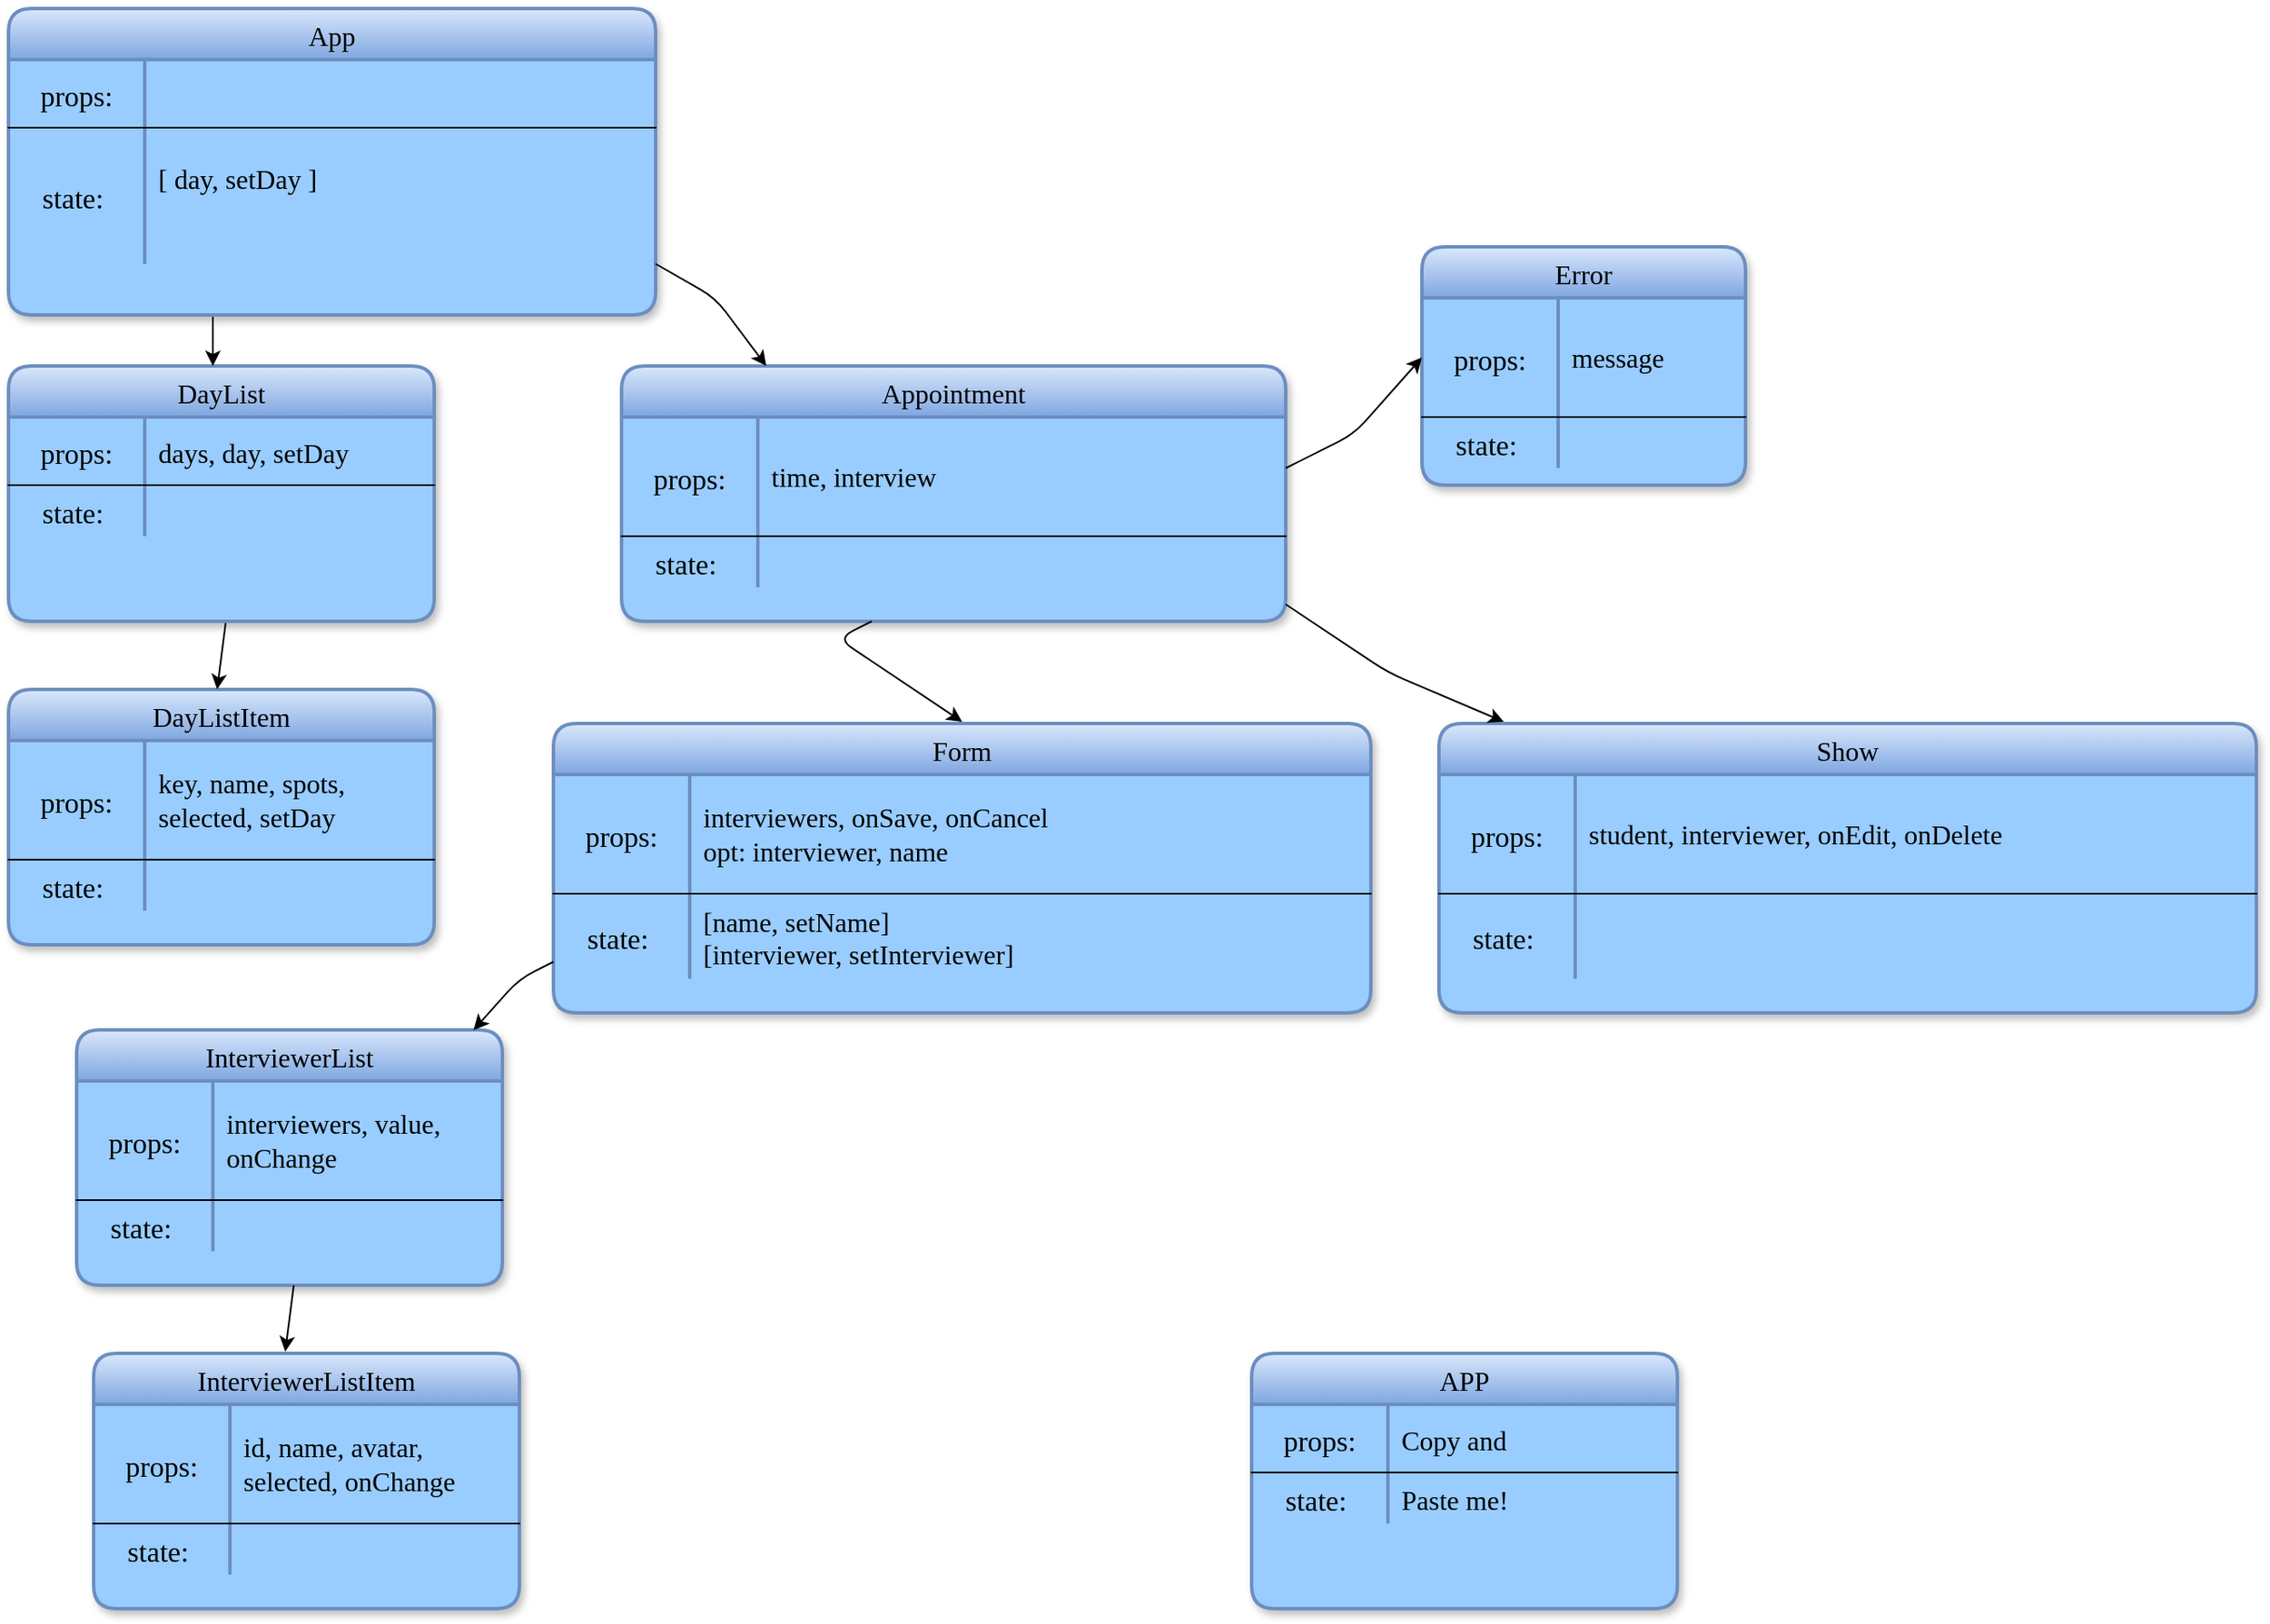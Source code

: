 <mxfile version="13.11.0" type="github">
  <diagram id="R2lEEEUBdFMjLlhIrx00" name="Page-1">
    <mxGraphModel dx="2200" dy="774" grid="1" gridSize="10" guides="1" tooltips="1" connect="1" arrows="1" fold="1" page="1" pageScale="1" pageWidth="850" pageHeight="1100" math="0" shadow="0" extFonts="Permanent Marker^https://fonts.googleapis.com/css?family=Permanent+Marker">
      <root>
        <mxCell id="0" />
        <mxCell id="1" parent="0" />
        <mxCell id="C-vyLk0tnHw3VtMMgP7b-23" value="App" style="shape=table;startSize=30;container=1;collapsible=1;childLayout=tableLayout;fixedRows=1;rowLines=0;fontStyle=0;align=center;resizeLast=1;fillColor=#dae8fc;strokeWidth=2;perimeterSpacing=1;rounded=1;shadow=1;gradientColor=#7ea6e0;swimlaneFillColor=#99CCFF;fontFamily=Permanent Marker;fontSource=https%3A%2F%2Ffonts.googleapis.com%2Fcss%3Ffamily%3DPermanent%2BMarker;fontSize=16;strokeColor=#6c8ebf;" parent="1" vertex="1">
          <mxGeometry x="-760" y="30" width="380" height="180" as="geometry" />
        </mxCell>
        <mxCell id="C-vyLk0tnHw3VtMMgP7b-24" value="" style="shape=partialRectangle;collapsible=0;dropTarget=0;pointerEvents=0;fillColor=none;points=[[0,0.5],[1,0.5]];portConstraint=eastwest;top=0;left=0;right=0;bottom=1;" parent="C-vyLk0tnHw3VtMMgP7b-23" vertex="1">
          <mxGeometry y="30" width="380" height="40" as="geometry" />
        </mxCell>
        <mxCell id="C-vyLk0tnHw3VtMMgP7b-25" value="props:" style="shape=partialRectangle;overflow=hidden;connectable=0;fillColor=none;top=0;left=0;bottom=0;right=0;fontStyle=0;fontFamily=Permanent Marker;fontSource=https%3A%2F%2Ffonts.googleapis.com%2Fcss%3Ffamily%3DPermanent%2BMarker;fontSize=17;strokeColor=none;" parent="C-vyLk0tnHw3VtMMgP7b-24" vertex="1">
          <mxGeometry width="80" height="40" as="geometry" />
        </mxCell>
        <mxCell id="C-vyLk0tnHw3VtMMgP7b-26" value="" style="shape=partialRectangle;overflow=hidden;connectable=0;fillColor=none;top=0;left=0;bottom=0;right=0;align=left;spacingLeft=6;fontStyle=5;dashed=1;strokeColor=none;" parent="C-vyLk0tnHw3VtMMgP7b-24" vertex="1">
          <mxGeometry x="80" width="300" height="40" as="geometry" />
        </mxCell>
        <mxCell id="C-vyLk0tnHw3VtMMgP7b-27" value="" style="shape=partialRectangle;collapsible=0;dropTarget=0;pointerEvents=0;fillColor=none;points=[[0,0.5],[1,0.5]];portConstraint=eastwest;top=0;left=0;right=0;bottom=0;" parent="C-vyLk0tnHw3VtMMgP7b-23" vertex="1">
          <mxGeometry y="70" width="380" height="80" as="geometry" />
        </mxCell>
        <mxCell id="C-vyLk0tnHw3VtMMgP7b-28" value="state: " style="shape=partialRectangle;overflow=hidden;connectable=0;fillColor=none;top=0;left=0;bottom=0;right=0;fontStyle=0;fontFamily=Permanent Marker;fontSource=https%3A%2F%2Ffonts.googleapis.com%2Fcss%3Ffamily%3DPermanent%2BMarker;fontSize=17;strokeColor=none;" parent="C-vyLk0tnHw3VtMMgP7b-27" vertex="1">
          <mxGeometry width="80" height="80" as="geometry" />
        </mxCell>
        <mxCell id="C-vyLk0tnHw3VtMMgP7b-29" value="[ day, setDay ]&#xa;" style="shape=partialRectangle;overflow=hidden;connectable=0;fillColor=none;top=0;left=0;bottom=0;right=0;align=left;spacingLeft=6;fontFamily=Comic Sans MS;fontSize=16;whiteSpace=wrap;" parent="C-vyLk0tnHw3VtMMgP7b-27" vertex="1">
          <mxGeometry x="80" width="300" height="80" as="geometry" />
        </mxCell>
        <mxCell id="A5uWAZjU7SPnxZfKaYR8-1" value="DayList" style="shape=table;startSize=30;container=1;collapsible=1;childLayout=tableLayout;fixedRows=1;rowLines=0;fontStyle=0;align=center;resizeLast=1;fillColor=#dae8fc;strokeWidth=2;perimeterSpacing=1;rounded=1;shadow=1;gradientColor=#7ea6e0;swimlaneFillColor=#99CCFF;fontFamily=Permanent Marker;fontSource=https%3A%2F%2Ffonts.googleapis.com%2Fcss%3Ffamily%3DPermanent%2BMarker;fontSize=16;strokeColor=#6c8ebf;" parent="1" vertex="1">
          <mxGeometry x="-760" y="240" width="250" height="150" as="geometry" />
        </mxCell>
        <mxCell id="A5uWAZjU7SPnxZfKaYR8-2" value="" style="shape=partialRectangle;collapsible=0;dropTarget=0;pointerEvents=0;fillColor=none;points=[[0,0.5],[1,0.5]];portConstraint=eastwest;top=0;left=0;right=0;bottom=1;" parent="A5uWAZjU7SPnxZfKaYR8-1" vertex="1">
          <mxGeometry y="30" width="250" height="40" as="geometry" />
        </mxCell>
        <mxCell id="A5uWAZjU7SPnxZfKaYR8-3" value="props:" style="shape=partialRectangle;overflow=hidden;connectable=0;fillColor=none;top=0;left=0;bottom=0;right=0;fontStyle=0;fontFamily=Permanent Marker;fontSource=https%3A%2F%2Ffonts.googleapis.com%2Fcss%3Ffamily%3DPermanent%2BMarker;fontSize=17;strokeColor=none;" parent="A5uWAZjU7SPnxZfKaYR8-2" vertex="1">
          <mxGeometry width="80" height="40" as="geometry" />
        </mxCell>
        <mxCell id="A5uWAZjU7SPnxZfKaYR8-4" value="days, day, setDay" style="shape=partialRectangle;overflow=hidden;connectable=0;fillColor=none;top=0;left=0;bottom=0;right=0;align=left;spacingLeft=6;fontStyle=0;dashed=1;strokeColor=none;fontFamily=Comic Sans MS;fontSize=16;" parent="A5uWAZjU7SPnxZfKaYR8-2" vertex="1">
          <mxGeometry x="80" width="170" height="40" as="geometry" />
        </mxCell>
        <mxCell id="A5uWAZjU7SPnxZfKaYR8-5" value="" style="shape=partialRectangle;collapsible=0;dropTarget=0;pointerEvents=0;fillColor=none;points=[[0,0.5],[1,0.5]];portConstraint=eastwest;top=0;left=0;right=0;bottom=0;" parent="A5uWAZjU7SPnxZfKaYR8-1" vertex="1">
          <mxGeometry y="70" width="250" height="30" as="geometry" />
        </mxCell>
        <mxCell id="A5uWAZjU7SPnxZfKaYR8-6" value="state: " style="shape=partialRectangle;overflow=hidden;connectable=0;fillColor=none;top=0;left=0;bottom=0;right=0;fontStyle=0;fontFamily=Permanent Marker;fontSource=https%3A%2F%2Ffonts.googleapis.com%2Fcss%3Ffamily%3DPermanent%2BMarker;fontSize=17;strokeColor=none;" parent="A5uWAZjU7SPnxZfKaYR8-5" vertex="1">
          <mxGeometry width="80" height="30" as="geometry" />
        </mxCell>
        <mxCell id="A5uWAZjU7SPnxZfKaYR8-7" value="" style="shape=partialRectangle;overflow=hidden;connectable=0;fillColor=none;top=0;left=0;bottom=0;right=0;align=left;spacingLeft=6;fontFamily=Comic Sans MS;fontSize=16;" parent="A5uWAZjU7SPnxZfKaYR8-5" vertex="1">
          <mxGeometry x="80" width="170" height="30" as="geometry" />
        </mxCell>
        <mxCell id="A5uWAZjU7SPnxZfKaYR8-8" value="DayListItem" style="shape=table;startSize=30;container=1;collapsible=1;childLayout=tableLayout;fixedRows=1;rowLines=0;fontStyle=0;align=center;resizeLast=1;fillColor=#dae8fc;strokeWidth=2;perimeterSpacing=1;rounded=1;shadow=1;gradientColor=#7ea6e0;swimlaneFillColor=#99CCFF;fontFamily=Permanent Marker;fontSource=https%3A%2F%2Ffonts.googleapis.com%2Fcss%3Ffamily%3DPermanent%2BMarker;fontSize=16;strokeColor=#6c8ebf;" parent="1" vertex="1">
          <mxGeometry x="-760" y="430" width="250" height="150" as="geometry" />
        </mxCell>
        <mxCell id="A5uWAZjU7SPnxZfKaYR8-9" value="" style="shape=partialRectangle;collapsible=0;dropTarget=0;pointerEvents=0;fillColor=none;points=[[0,0.5],[1,0.5]];portConstraint=eastwest;top=0;left=0;right=0;bottom=1;" parent="A5uWAZjU7SPnxZfKaYR8-8" vertex="1">
          <mxGeometry y="30" width="250" height="70" as="geometry" />
        </mxCell>
        <mxCell id="A5uWAZjU7SPnxZfKaYR8-10" value="props:" style="shape=partialRectangle;overflow=hidden;connectable=0;fillColor=none;top=0;left=0;bottom=0;right=0;fontStyle=0;fontFamily=Permanent Marker;fontSource=https%3A%2F%2Ffonts.googleapis.com%2Fcss%3Ffamily%3DPermanent%2BMarker;fontSize=17;strokeColor=none;" parent="A5uWAZjU7SPnxZfKaYR8-9" vertex="1">
          <mxGeometry width="80" height="70" as="geometry" />
        </mxCell>
        <mxCell id="A5uWAZjU7SPnxZfKaYR8-11" value="key, name, spots, selected, setDay" style="shape=partialRectangle;overflow=hidden;connectable=0;fillColor=none;top=0;left=0;bottom=0;right=0;align=left;spacingLeft=6;fontStyle=0;dashed=1;strokeColor=none;fontSize=16;fontFamily=Comic Sans MS;whiteSpace=wrap;" parent="A5uWAZjU7SPnxZfKaYR8-9" vertex="1">
          <mxGeometry x="80" width="170" height="70" as="geometry" />
        </mxCell>
        <mxCell id="A5uWAZjU7SPnxZfKaYR8-12" value="" style="shape=partialRectangle;collapsible=0;dropTarget=0;pointerEvents=0;fillColor=none;points=[[0,0.5],[1,0.5]];portConstraint=eastwest;top=0;left=0;right=0;bottom=0;" parent="A5uWAZjU7SPnxZfKaYR8-8" vertex="1">
          <mxGeometry y="100" width="250" height="30" as="geometry" />
        </mxCell>
        <mxCell id="A5uWAZjU7SPnxZfKaYR8-13" value="state: " style="shape=partialRectangle;overflow=hidden;connectable=0;fillColor=none;top=0;left=0;bottom=0;right=0;fontStyle=0;fontFamily=Permanent Marker;fontSource=https%3A%2F%2Ffonts.googleapis.com%2Fcss%3Ffamily%3DPermanent%2BMarker;fontSize=17;strokeColor=none;" parent="A5uWAZjU7SPnxZfKaYR8-12" vertex="1">
          <mxGeometry width="80" height="30" as="geometry" />
        </mxCell>
        <mxCell id="A5uWAZjU7SPnxZfKaYR8-14" value="" style="shape=partialRectangle;overflow=hidden;connectable=0;fillColor=none;top=0;left=0;bottom=0;right=0;align=left;spacingLeft=6;" parent="A5uWAZjU7SPnxZfKaYR8-12" vertex="1">
          <mxGeometry x="80" width="170" height="30" as="geometry" />
        </mxCell>
        <mxCell id="A5uWAZjU7SPnxZfKaYR8-15" value="InterviewerList" style="shape=table;startSize=30;container=1;collapsible=1;childLayout=tableLayout;fixedRows=1;rowLines=0;fontStyle=0;align=center;resizeLast=1;fillColor=#dae8fc;strokeWidth=2;perimeterSpacing=1;rounded=1;shadow=1;gradientColor=#7ea6e0;swimlaneFillColor=#99CCFF;fontFamily=Permanent Marker;fontSource=https%3A%2F%2Ffonts.googleapis.com%2Fcss%3Ffamily%3DPermanent%2BMarker;fontSize=16;strokeColor=#6c8ebf;" parent="1" vertex="1">
          <mxGeometry x="-720" y="630" width="250" height="150" as="geometry" />
        </mxCell>
        <mxCell id="A5uWAZjU7SPnxZfKaYR8-16" value="" style="shape=partialRectangle;collapsible=0;dropTarget=0;pointerEvents=0;fillColor=none;points=[[0,0.5],[1,0.5]];portConstraint=eastwest;top=0;left=0;right=0;bottom=1;" parent="A5uWAZjU7SPnxZfKaYR8-15" vertex="1">
          <mxGeometry y="30" width="250" height="70" as="geometry" />
        </mxCell>
        <mxCell id="A5uWAZjU7SPnxZfKaYR8-17" value="props:" style="shape=partialRectangle;overflow=hidden;connectable=0;fillColor=none;top=0;left=0;bottom=0;right=0;fontStyle=0;fontFamily=Permanent Marker;fontSource=https%3A%2F%2Ffonts.googleapis.com%2Fcss%3Ffamily%3DPermanent%2BMarker;fontSize=17;strokeColor=none;" parent="A5uWAZjU7SPnxZfKaYR8-16" vertex="1">
          <mxGeometry width="80" height="70" as="geometry" />
        </mxCell>
        <mxCell id="A5uWAZjU7SPnxZfKaYR8-18" value="interviewers, value, onChange" style="shape=partialRectangle;overflow=hidden;connectable=0;fillColor=none;top=0;left=0;bottom=0;right=0;align=left;spacingLeft=6;fontStyle=0;dashed=1;strokeColor=none;fontFamily=Comic Sans MS;fontSize=16;whiteSpace=wrap;labelBorderColor=none;" parent="A5uWAZjU7SPnxZfKaYR8-16" vertex="1">
          <mxGeometry x="80" width="170" height="70" as="geometry" />
        </mxCell>
        <mxCell id="A5uWAZjU7SPnxZfKaYR8-19" value="" style="shape=partialRectangle;collapsible=0;dropTarget=0;pointerEvents=0;fillColor=none;points=[[0,0.5],[1,0.5]];portConstraint=eastwest;top=0;left=0;right=0;bottom=0;" parent="A5uWAZjU7SPnxZfKaYR8-15" vertex="1">
          <mxGeometry y="100" width="250" height="30" as="geometry" />
        </mxCell>
        <mxCell id="A5uWAZjU7SPnxZfKaYR8-20" value="state: " style="shape=partialRectangle;overflow=hidden;connectable=0;fillColor=none;top=0;left=0;bottom=0;right=0;fontStyle=0;fontFamily=Permanent Marker;fontSource=https%3A%2F%2Ffonts.googleapis.com%2Fcss%3Ffamily%3DPermanent%2BMarker;fontSize=17;strokeColor=none;" parent="A5uWAZjU7SPnxZfKaYR8-19" vertex="1">
          <mxGeometry width="80" height="30" as="geometry" />
        </mxCell>
        <mxCell id="A5uWAZjU7SPnxZfKaYR8-21" value="" style="shape=partialRectangle;overflow=hidden;connectable=0;fillColor=none;top=0;left=0;bottom=0;right=0;align=left;spacingLeft=6;" parent="A5uWAZjU7SPnxZfKaYR8-19" vertex="1">
          <mxGeometry x="80" width="170" height="30" as="geometry" />
        </mxCell>
        <mxCell id="A5uWAZjU7SPnxZfKaYR8-22" value="APP" style="shape=table;startSize=30;container=1;collapsible=1;childLayout=tableLayout;fixedRows=1;rowLines=0;fontStyle=0;align=center;resizeLast=1;fillColor=#dae8fc;strokeWidth=2;perimeterSpacing=1;rounded=1;shadow=1;gradientColor=#7ea6e0;swimlaneFillColor=#99CCFF;fontFamily=Permanent Marker;fontSource=https%3A%2F%2Ffonts.googleapis.com%2Fcss%3Ffamily%3DPermanent%2BMarker;fontSize=16;strokeColor=#6c8ebf;" parent="1" vertex="1">
          <mxGeometry x="-30" y="820" width="250" height="150" as="geometry" />
        </mxCell>
        <mxCell id="A5uWAZjU7SPnxZfKaYR8-23" value="" style="shape=partialRectangle;collapsible=0;dropTarget=0;pointerEvents=0;fillColor=none;points=[[0,0.5],[1,0.5]];portConstraint=eastwest;top=0;left=0;right=0;bottom=1;" parent="A5uWAZjU7SPnxZfKaYR8-22" vertex="1">
          <mxGeometry y="30" width="250" height="40" as="geometry" />
        </mxCell>
        <mxCell id="A5uWAZjU7SPnxZfKaYR8-24" value="props:" style="shape=partialRectangle;overflow=hidden;connectable=0;fillColor=none;top=0;left=0;bottom=0;right=0;fontStyle=0;fontFamily=Permanent Marker;fontSource=https%3A%2F%2Ffonts.googleapis.com%2Fcss%3Ffamily%3DPermanent%2BMarker;fontSize=17;strokeColor=none;" parent="A5uWAZjU7SPnxZfKaYR8-23" vertex="1">
          <mxGeometry width="80" height="40" as="geometry" />
        </mxCell>
        <mxCell id="A5uWAZjU7SPnxZfKaYR8-25" value="Copy and" style="shape=partialRectangle;overflow=hidden;connectable=0;fillColor=none;top=0;left=0;bottom=0;right=0;align=left;spacingLeft=6;fontStyle=0;dashed=1;strokeColor=none;fontFamily=Comic Sans MS;fontSize=16;" parent="A5uWAZjU7SPnxZfKaYR8-23" vertex="1">
          <mxGeometry x="80" width="170" height="40" as="geometry" />
        </mxCell>
        <mxCell id="A5uWAZjU7SPnxZfKaYR8-26" value="" style="shape=partialRectangle;collapsible=0;dropTarget=0;pointerEvents=0;fillColor=none;points=[[0,0.5],[1,0.5]];portConstraint=eastwest;top=0;left=0;right=0;bottom=0;" parent="A5uWAZjU7SPnxZfKaYR8-22" vertex="1">
          <mxGeometry y="70" width="250" height="30" as="geometry" />
        </mxCell>
        <mxCell id="A5uWAZjU7SPnxZfKaYR8-27" value="state: " style="shape=partialRectangle;overflow=hidden;connectable=0;fillColor=none;top=0;left=0;bottom=0;right=0;fontStyle=0;fontFamily=Permanent Marker;fontSource=https%3A%2F%2Ffonts.googleapis.com%2Fcss%3Ffamily%3DPermanent%2BMarker;fontSize=17;strokeColor=none;" parent="A5uWAZjU7SPnxZfKaYR8-26" vertex="1">
          <mxGeometry width="80" height="30" as="geometry" />
        </mxCell>
        <mxCell id="A5uWAZjU7SPnxZfKaYR8-28" value="Paste me!" style="shape=partialRectangle;overflow=hidden;connectable=0;fillColor=none;top=0;left=0;bottom=0;right=0;align=left;spacingLeft=6;fontFamily=Comic Sans MS;fontSize=16;" parent="A5uWAZjU7SPnxZfKaYR8-26" vertex="1">
          <mxGeometry x="80" width="170" height="30" as="geometry" />
        </mxCell>
        <mxCell id="A5uWAZjU7SPnxZfKaYR8-29" value="" style="endArrow=classic;html=1;fontFamily=Comic Sans MS;fontSize=16;" parent="1" edge="1">
          <mxGeometry width="50" height="50" relative="1" as="geometry">
            <mxPoint x="-640" y="211" as="sourcePoint" />
            <mxPoint x="-640" y="240" as="targetPoint" />
          </mxGeometry>
        </mxCell>
        <mxCell id="A5uWAZjU7SPnxZfKaYR8-30" value="" style="endArrow=classic;html=1;fontFamily=Comic Sans MS;fontSize=16;exitX=0.5;exitY=1;exitDx=0;exitDy=0;" parent="1" edge="1">
          <mxGeometry width="50" height="50" relative="1" as="geometry">
            <mxPoint x="-632.5" y="391" as="sourcePoint" />
            <mxPoint x="-637.5" y="430" as="targetPoint" />
          </mxGeometry>
        </mxCell>
        <mxCell id="02ypSgLtWr1g-AYpHdK3-1" value="InterviewerListItem" style="shape=table;startSize=30;container=1;collapsible=1;childLayout=tableLayout;fixedRows=1;rowLines=0;fontStyle=0;align=center;resizeLast=1;fillColor=#dae8fc;strokeWidth=2;perimeterSpacing=1;rounded=1;shadow=1;gradientColor=#7ea6e0;swimlaneFillColor=#99CCFF;fontFamily=Permanent Marker;fontSource=https%3A%2F%2Ffonts.googleapis.com%2Fcss%3Ffamily%3DPermanent%2BMarker;fontSize=16;strokeColor=#6c8ebf;" parent="1" vertex="1">
          <mxGeometry x="-710" y="820" width="250" height="150" as="geometry" />
        </mxCell>
        <mxCell id="02ypSgLtWr1g-AYpHdK3-2" value="" style="shape=partialRectangle;collapsible=0;dropTarget=0;pointerEvents=0;fillColor=none;points=[[0,0.5],[1,0.5]];portConstraint=eastwest;top=0;left=0;right=0;bottom=1;" parent="02ypSgLtWr1g-AYpHdK3-1" vertex="1">
          <mxGeometry y="30" width="250" height="70" as="geometry" />
        </mxCell>
        <mxCell id="02ypSgLtWr1g-AYpHdK3-3" value="props:" style="shape=partialRectangle;overflow=hidden;connectable=0;fillColor=none;top=0;left=0;bottom=0;right=0;fontStyle=0;fontFamily=Permanent Marker;fontSource=https%3A%2F%2Ffonts.googleapis.com%2Fcss%3Ffamily%3DPermanent%2BMarker;fontSize=17;strokeColor=none;" parent="02ypSgLtWr1g-AYpHdK3-2" vertex="1">
          <mxGeometry width="80" height="70" as="geometry" />
        </mxCell>
        <mxCell id="02ypSgLtWr1g-AYpHdK3-4" value="id, name, avatar, selected, onChange" style="shape=partialRectangle;overflow=hidden;connectable=0;fillColor=none;top=0;left=0;bottom=0;right=0;align=left;spacingLeft=6;fontStyle=0;dashed=1;strokeColor=none;fontFamily=Comic Sans MS;fontSize=16;whiteSpace=wrap;" parent="02ypSgLtWr1g-AYpHdK3-2" vertex="1">
          <mxGeometry x="80" width="170" height="70" as="geometry" />
        </mxCell>
        <mxCell id="02ypSgLtWr1g-AYpHdK3-5" value="" style="shape=partialRectangle;collapsible=0;dropTarget=0;pointerEvents=0;fillColor=none;points=[[0,0.5],[1,0.5]];portConstraint=eastwest;top=0;left=0;right=0;bottom=0;" parent="02ypSgLtWr1g-AYpHdK3-1" vertex="1">
          <mxGeometry y="100" width="250" height="30" as="geometry" />
        </mxCell>
        <mxCell id="02ypSgLtWr1g-AYpHdK3-6" value="state: " style="shape=partialRectangle;overflow=hidden;connectable=0;fillColor=none;top=0;left=0;bottom=0;right=0;fontStyle=0;fontFamily=Permanent Marker;fontSource=https%3A%2F%2Ffonts.googleapis.com%2Fcss%3Ffamily%3DPermanent%2BMarker;fontSize=17;strokeColor=none;" parent="02ypSgLtWr1g-AYpHdK3-5" vertex="1">
          <mxGeometry width="80" height="30" as="geometry" />
        </mxCell>
        <mxCell id="02ypSgLtWr1g-AYpHdK3-7" value="" style="shape=partialRectangle;overflow=hidden;connectable=0;fillColor=none;top=0;left=0;bottom=0;right=0;align=left;spacingLeft=6;fontFamily=Comic Sans MS;fontSize=16;" parent="02ypSgLtWr1g-AYpHdK3-5" vertex="1">
          <mxGeometry x="80" width="170" height="30" as="geometry" />
        </mxCell>
        <mxCell id="02ypSgLtWr1g-AYpHdK3-9" value="" style="endArrow=classic;html=1;fontFamily=Comic Sans MS;fontSize=16;exitX=0.5;exitY=1;exitDx=0;exitDy=0;" parent="1" edge="1">
          <mxGeometry width="50" height="50" relative="1" as="geometry">
            <mxPoint x="-592.5" y="780" as="sourcePoint" />
            <mxPoint x="-597.5" y="819" as="targetPoint" />
          </mxGeometry>
        </mxCell>
        <mxCell id="02ypSgLtWr1g-AYpHdK3-10" value="Appointment" style="shape=table;startSize=30;container=1;collapsible=1;childLayout=tableLayout;fixedRows=1;rowLines=0;fontStyle=0;align=center;resizeLast=1;fillColor=#dae8fc;strokeWidth=2;perimeterSpacing=1;rounded=1;shadow=1;gradientColor=#7ea6e0;swimlaneFillColor=#99CCFF;fontFamily=Permanent Marker;fontSource=https%3A%2F%2Ffonts.googleapis.com%2Fcss%3Ffamily%3DPermanent%2BMarker;fontSize=16;strokeColor=#6c8ebf;" parent="1" vertex="1">
          <mxGeometry x="-400" y="240" width="390" height="150" as="geometry" />
        </mxCell>
        <mxCell id="02ypSgLtWr1g-AYpHdK3-11" value="" style="shape=partialRectangle;collapsible=0;dropTarget=0;pointerEvents=0;fillColor=none;points=[[0,0.5],[1,0.5]];portConstraint=eastwest;top=0;left=0;right=0;bottom=1;" parent="02ypSgLtWr1g-AYpHdK3-10" vertex="1">
          <mxGeometry y="30" width="390" height="70" as="geometry" />
        </mxCell>
        <mxCell id="02ypSgLtWr1g-AYpHdK3-12" value="props:" style="shape=partialRectangle;overflow=hidden;connectable=0;fillColor=none;top=0;left=0;bottom=0;right=0;fontStyle=0;fontFamily=Permanent Marker;fontSource=https%3A%2F%2Ffonts.googleapis.com%2Fcss%3Ffamily%3DPermanent%2BMarker;fontSize=17;strokeColor=none;" parent="02ypSgLtWr1g-AYpHdK3-11" vertex="1">
          <mxGeometry width="80" height="70" as="geometry" />
        </mxCell>
        <mxCell id="02ypSgLtWr1g-AYpHdK3-13" value="time, interview" style="shape=partialRectangle;overflow=hidden;connectable=0;fillColor=none;top=0;left=0;bottom=0;right=0;align=left;spacingLeft=6;fontStyle=0;dashed=1;strokeColor=none;fontFamily=Comic Sans MS;fontSize=16;whiteSpace=wrap;labelBorderColor=none;" parent="02ypSgLtWr1g-AYpHdK3-11" vertex="1">
          <mxGeometry x="80" width="310" height="70" as="geometry" />
        </mxCell>
        <mxCell id="02ypSgLtWr1g-AYpHdK3-14" value="" style="shape=partialRectangle;collapsible=0;dropTarget=0;pointerEvents=0;fillColor=none;points=[[0,0.5],[1,0.5]];portConstraint=eastwest;top=0;left=0;right=0;bottom=0;" parent="02ypSgLtWr1g-AYpHdK3-10" vertex="1">
          <mxGeometry y="100" width="390" height="30" as="geometry" />
        </mxCell>
        <mxCell id="02ypSgLtWr1g-AYpHdK3-15" value="state: " style="shape=partialRectangle;overflow=hidden;connectable=0;fillColor=none;top=0;left=0;bottom=0;right=0;fontStyle=0;fontFamily=Permanent Marker;fontSource=https%3A%2F%2Ffonts.googleapis.com%2Fcss%3Ffamily%3DPermanent%2BMarker;fontSize=17;strokeColor=none;" parent="02ypSgLtWr1g-AYpHdK3-14" vertex="1">
          <mxGeometry width="80" height="30" as="geometry" />
        </mxCell>
        <mxCell id="02ypSgLtWr1g-AYpHdK3-16" value="" style="shape=partialRectangle;overflow=hidden;connectable=0;fillColor=none;top=0;left=0;bottom=0;right=0;align=left;spacingLeft=6;" parent="02ypSgLtWr1g-AYpHdK3-14" vertex="1">
          <mxGeometry x="80" width="310" height="30" as="geometry" />
        </mxCell>
        <mxCell id="02ypSgLtWr1g-AYpHdK3-17" value="" style="endArrow=classic;html=1;fontFamily=Comic Sans MS;fontSize=16;exitX=0.5;exitY=1;exitDx=0;exitDy=0;" parent="1" edge="1">
          <mxGeometry width="50" height="50" relative="1" as="geometry">
            <mxPoint x="-380" y="180" as="sourcePoint" />
            <mxPoint x="-315" y="240" as="targetPoint" />
            <Array as="points">
              <mxPoint x="-345" y="200" />
            </Array>
          </mxGeometry>
        </mxCell>
        <mxCell id="02ypSgLtWr1g-AYpHdK3-18" value="Form" style="shape=table;startSize=30;container=1;collapsible=1;childLayout=tableLayout;fixedRows=1;rowLines=0;fontStyle=0;align=center;resizeLast=1;fillColor=#dae8fc;strokeWidth=2;perimeterSpacing=1;rounded=1;shadow=1;gradientColor=#7ea6e0;swimlaneFillColor=#99CCFF;fontFamily=Permanent Marker;fontSource=https%3A%2F%2Ffonts.googleapis.com%2Fcss%3Ffamily%3DPermanent%2BMarker;fontSize=16;strokeColor=#6c8ebf;" parent="1" vertex="1">
          <mxGeometry x="-440" y="450" width="480" height="170" as="geometry" />
        </mxCell>
        <mxCell id="02ypSgLtWr1g-AYpHdK3-19" value="" style="shape=partialRectangle;collapsible=0;dropTarget=0;pointerEvents=0;fillColor=none;points=[[0,0.5],[1,0.5]];portConstraint=eastwest;top=0;left=0;right=0;bottom=1;" parent="02ypSgLtWr1g-AYpHdK3-18" vertex="1">
          <mxGeometry y="30" width="480" height="70" as="geometry" />
        </mxCell>
        <mxCell id="02ypSgLtWr1g-AYpHdK3-20" value="props:" style="shape=partialRectangle;overflow=hidden;connectable=0;fillColor=none;top=0;left=0;bottom=0;right=0;fontStyle=0;fontFamily=Permanent Marker;fontSource=https%3A%2F%2Ffonts.googleapis.com%2Fcss%3Ffamily%3DPermanent%2BMarker;fontSize=17;strokeColor=none;" parent="02ypSgLtWr1g-AYpHdK3-19" vertex="1">
          <mxGeometry width="80" height="70" as="geometry" />
        </mxCell>
        <mxCell id="02ypSgLtWr1g-AYpHdK3-21" value="interviewers, onSave, onCancel&#xa;opt: interviewer, name " style="shape=partialRectangle;overflow=hidden;connectable=0;fillColor=none;top=0;left=0;bottom=0;right=0;align=left;spacingLeft=6;fontStyle=0;dashed=1;strokeColor=none;fontSize=16;fontFamily=Comic Sans MS;whiteSpace=wrap;" parent="02ypSgLtWr1g-AYpHdK3-19" vertex="1">
          <mxGeometry x="80" width="400" height="70" as="geometry" />
        </mxCell>
        <mxCell id="02ypSgLtWr1g-AYpHdK3-22" value="" style="shape=partialRectangle;collapsible=0;dropTarget=0;pointerEvents=0;fillColor=none;points=[[0,0.5],[1,0.5]];portConstraint=eastwest;top=0;left=0;right=0;bottom=0;" parent="02ypSgLtWr1g-AYpHdK3-18" vertex="1">
          <mxGeometry y="100" width="480" height="50" as="geometry" />
        </mxCell>
        <mxCell id="02ypSgLtWr1g-AYpHdK3-23" value="state: " style="shape=partialRectangle;overflow=hidden;connectable=0;fillColor=none;top=0;left=0;bottom=0;right=0;fontStyle=0;fontFamily=Permanent Marker;fontSource=https%3A%2F%2Ffonts.googleapis.com%2Fcss%3Ffamily%3DPermanent%2BMarker;fontSize=17;strokeColor=none;" parent="02ypSgLtWr1g-AYpHdK3-22" vertex="1">
          <mxGeometry width="80" height="50" as="geometry" />
        </mxCell>
        <mxCell id="02ypSgLtWr1g-AYpHdK3-24" value="[name, setName]&#xa;[interviewer, setInterviewer]" style="shape=partialRectangle;overflow=hidden;connectable=0;fillColor=none;top=0;left=0;bottom=0;right=0;align=left;spacingLeft=6;fontFamily=Comic Sans MS;fontSize=16;" parent="02ypSgLtWr1g-AYpHdK3-22" vertex="1">
          <mxGeometry x="80" width="400" height="50" as="geometry" />
        </mxCell>
        <mxCell id="02ypSgLtWr1g-AYpHdK3-25" value="" style="endArrow=classic;html=1;fontFamily=Comic Sans MS;fontSize=16;exitX=0.5;exitY=1;exitDx=0;exitDy=0;entryX=0.929;entryY=0.007;entryDx=0;entryDy=0;entryPerimeter=0;" parent="1" target="A5uWAZjU7SPnxZfKaYR8-15" edge="1">
          <mxGeometry width="50" height="50" relative="1" as="geometry">
            <mxPoint x="-440" y="590" as="sourcePoint" />
            <mxPoint x="-470" y="630" as="targetPoint" />
            <Array as="points">
              <mxPoint x="-460" y="600" />
            </Array>
          </mxGeometry>
        </mxCell>
        <mxCell id="02ypSgLtWr1g-AYpHdK3-26" value="" style="endArrow=classic;html=1;fontFamily=Comic Sans MS;fontSize=16;exitX=0.5;exitY=1;exitDx=0;exitDy=0;entryX=0.5;entryY=0;entryDx=0;entryDy=0;" parent="1" target="02ypSgLtWr1g-AYpHdK3-18" edge="1">
          <mxGeometry width="50" height="50" relative="1" as="geometry">
            <mxPoint x="-253.11" y="390" as="sourcePoint" />
            <mxPoint x="-300.002" y="430.064" as="targetPoint" />
            <Array as="points">
              <mxPoint x="-273.11" y="400" />
            </Array>
          </mxGeometry>
        </mxCell>
        <mxCell id="z_MG7DtzihgUTZtoQgtq-1" value="Show" style="shape=table;startSize=30;container=1;collapsible=1;childLayout=tableLayout;fixedRows=1;rowLines=0;fontStyle=0;align=center;resizeLast=1;fillColor=#dae8fc;strokeWidth=2;perimeterSpacing=1;rounded=1;shadow=1;gradientColor=#7ea6e0;swimlaneFillColor=#99CCFF;fontFamily=Permanent Marker;fontSource=https%3A%2F%2Ffonts.googleapis.com%2Fcss%3Ffamily%3DPermanent%2BMarker;fontSize=16;strokeColor=#6c8ebf;" vertex="1" parent="1">
          <mxGeometry x="80" y="450" width="480" height="170" as="geometry" />
        </mxCell>
        <mxCell id="z_MG7DtzihgUTZtoQgtq-2" value="" style="shape=partialRectangle;collapsible=0;dropTarget=0;pointerEvents=0;fillColor=none;points=[[0,0.5],[1,0.5]];portConstraint=eastwest;top=0;left=0;right=0;bottom=1;" vertex="1" parent="z_MG7DtzihgUTZtoQgtq-1">
          <mxGeometry y="30" width="480" height="70" as="geometry" />
        </mxCell>
        <mxCell id="z_MG7DtzihgUTZtoQgtq-3" value="props:" style="shape=partialRectangle;overflow=hidden;connectable=0;fillColor=none;top=0;left=0;bottom=0;right=0;fontStyle=0;fontFamily=Permanent Marker;fontSource=https%3A%2F%2Ffonts.googleapis.com%2Fcss%3Ffamily%3DPermanent%2BMarker;fontSize=17;strokeColor=none;" vertex="1" parent="z_MG7DtzihgUTZtoQgtq-2">
          <mxGeometry width="80" height="70" as="geometry" />
        </mxCell>
        <mxCell id="z_MG7DtzihgUTZtoQgtq-4" value="student, interviewer, onEdit, onDelete" style="shape=partialRectangle;overflow=hidden;connectable=0;fillColor=none;top=0;left=0;bottom=0;right=0;align=left;spacingLeft=6;fontStyle=0;dashed=1;strokeColor=none;fontSize=16;fontFamily=Comic Sans MS;whiteSpace=wrap;" vertex="1" parent="z_MG7DtzihgUTZtoQgtq-2">
          <mxGeometry x="80" width="400" height="70" as="geometry" />
        </mxCell>
        <mxCell id="z_MG7DtzihgUTZtoQgtq-5" value="" style="shape=partialRectangle;collapsible=0;dropTarget=0;pointerEvents=0;fillColor=none;points=[[0,0.5],[1,0.5]];portConstraint=eastwest;top=0;left=0;right=0;bottom=0;" vertex="1" parent="z_MG7DtzihgUTZtoQgtq-1">
          <mxGeometry y="100" width="480" height="50" as="geometry" />
        </mxCell>
        <mxCell id="z_MG7DtzihgUTZtoQgtq-6" value="state: " style="shape=partialRectangle;overflow=hidden;connectable=0;fillColor=none;top=0;left=0;bottom=0;right=0;fontStyle=0;fontFamily=Permanent Marker;fontSource=https%3A%2F%2Ffonts.googleapis.com%2Fcss%3Ffamily%3DPermanent%2BMarker;fontSize=17;strokeColor=none;" vertex="1" parent="z_MG7DtzihgUTZtoQgtq-5">
          <mxGeometry width="80" height="50" as="geometry" />
        </mxCell>
        <mxCell id="z_MG7DtzihgUTZtoQgtq-7" value="" style="shape=partialRectangle;overflow=hidden;connectable=0;fillColor=none;top=0;left=0;bottom=0;right=0;align=left;spacingLeft=6;fontFamily=Comic Sans MS;fontSize=16;" vertex="1" parent="z_MG7DtzihgUTZtoQgtq-5">
          <mxGeometry x="80" width="400" height="50" as="geometry" />
        </mxCell>
        <mxCell id="z_MG7DtzihgUTZtoQgtq-8" value="" style="endArrow=classic;html=1;fontFamily=Comic Sans MS;fontSize=16;" edge="1" parent="1" target="z_MG7DtzihgUTZtoQgtq-1">
          <mxGeometry width="50" height="50" relative="1" as="geometry">
            <mxPoint x="-10" y="380" as="sourcePoint" />
            <mxPoint x="213.11" y="550" as="targetPoint" />
            <Array as="points">
              <mxPoint x="50" y="420" />
            </Array>
          </mxGeometry>
        </mxCell>
        <mxCell id="z_MG7DtzihgUTZtoQgtq-9" value="Error" style="shape=table;startSize=30;container=1;collapsible=1;childLayout=tableLayout;fixedRows=1;rowLines=0;fontStyle=0;align=center;resizeLast=1;fillColor=#dae8fc;strokeWidth=2;perimeterSpacing=1;rounded=1;shadow=1;gradientColor=#7ea6e0;swimlaneFillColor=#99CCFF;fontFamily=Permanent Marker;fontSource=https%3A%2F%2Ffonts.googleapis.com%2Fcss%3Ffamily%3DPermanent%2BMarker;fontSize=16;strokeColor=#6c8ebf;" vertex="1" parent="1">
          <mxGeometry x="70" y="170" width="190" height="140" as="geometry" />
        </mxCell>
        <mxCell id="z_MG7DtzihgUTZtoQgtq-10" value="" style="shape=partialRectangle;collapsible=0;dropTarget=0;pointerEvents=0;fillColor=none;points=[[0,0.5],[1,0.5]];portConstraint=eastwest;top=0;left=0;right=0;bottom=1;" vertex="1" parent="z_MG7DtzihgUTZtoQgtq-9">
          <mxGeometry y="30" width="190" height="70" as="geometry" />
        </mxCell>
        <mxCell id="z_MG7DtzihgUTZtoQgtq-11" value="props:" style="shape=partialRectangle;overflow=hidden;connectable=0;fillColor=none;top=0;left=0;bottom=0;right=0;fontStyle=0;fontFamily=Permanent Marker;fontSource=https%3A%2F%2Ffonts.googleapis.com%2Fcss%3Ffamily%3DPermanent%2BMarker;fontSize=17;strokeColor=none;" vertex="1" parent="z_MG7DtzihgUTZtoQgtq-10">
          <mxGeometry width="80" height="70" as="geometry" />
        </mxCell>
        <mxCell id="z_MG7DtzihgUTZtoQgtq-12" value="message" style="shape=partialRectangle;overflow=hidden;connectable=0;fillColor=none;top=0;left=0;bottom=0;right=0;align=left;spacingLeft=6;fontStyle=0;dashed=1;strokeColor=none;fontSize=16;fontFamily=Comic Sans MS;whiteSpace=wrap;" vertex="1" parent="z_MG7DtzihgUTZtoQgtq-10">
          <mxGeometry x="80" width="110" height="70" as="geometry" />
        </mxCell>
        <mxCell id="z_MG7DtzihgUTZtoQgtq-13" value="" style="shape=partialRectangle;collapsible=0;dropTarget=0;pointerEvents=0;fillColor=none;points=[[0,0.5],[1,0.5]];portConstraint=eastwest;top=0;left=0;right=0;bottom=0;" vertex="1" parent="z_MG7DtzihgUTZtoQgtq-9">
          <mxGeometry y="100" width="190" height="30" as="geometry" />
        </mxCell>
        <mxCell id="z_MG7DtzihgUTZtoQgtq-14" value="state: " style="shape=partialRectangle;overflow=hidden;connectable=0;fillColor=none;top=0;left=0;bottom=0;right=0;fontStyle=0;fontFamily=Permanent Marker;fontSource=https%3A%2F%2Ffonts.googleapis.com%2Fcss%3Ffamily%3DPermanent%2BMarker;fontSize=17;strokeColor=none;" vertex="1" parent="z_MG7DtzihgUTZtoQgtq-13">
          <mxGeometry width="80" height="30" as="geometry" />
        </mxCell>
        <mxCell id="z_MG7DtzihgUTZtoQgtq-15" value="" style="shape=partialRectangle;overflow=hidden;connectable=0;fillColor=none;top=0;left=0;bottom=0;right=0;align=left;spacingLeft=6;" vertex="1" parent="z_MG7DtzihgUTZtoQgtq-13">
          <mxGeometry x="80" width="110" height="30" as="geometry" />
        </mxCell>
        <mxCell id="z_MG7DtzihgUTZtoQgtq-16" value="" style="endArrow=classic;html=1;fontFamily=Comic Sans MS;fontSize=16;entryX=0;entryY=0.5;entryDx=0;entryDy=0;" edge="1" parent="1" target="z_MG7DtzihgUTZtoQgtq-10">
          <mxGeometry width="50" height="50" relative="1" as="geometry">
            <mxPoint x="-10" y="300" as="sourcePoint" />
            <mxPoint x="118.087" y="369" as="targetPoint" />
            <Array as="points">
              <mxPoint x="30" y="280" />
            </Array>
          </mxGeometry>
        </mxCell>
      </root>
    </mxGraphModel>
  </diagram>
</mxfile>
